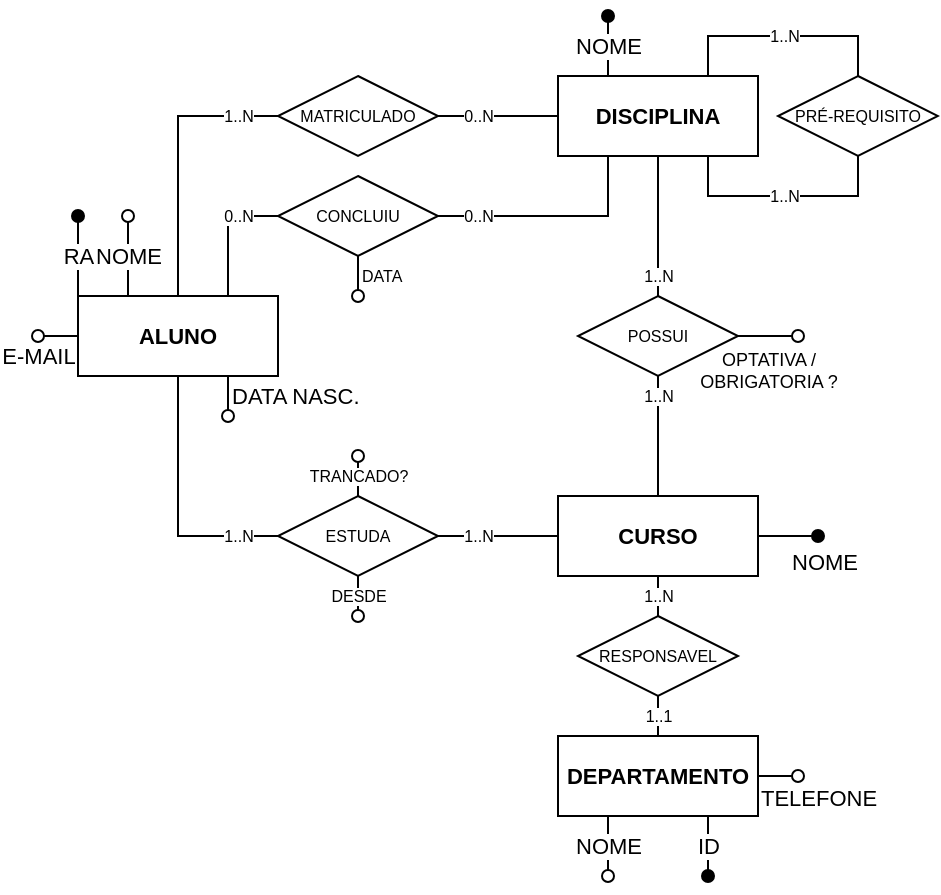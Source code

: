 <mxfile version="14.4.3" type="device"><diagram id="R2lEEEUBdFMjLlhIrx00" name="Page-1"><mxGraphModel dx="369" dy="330" grid="1" gridSize="10" guides="1" tooltips="1" connect="1" arrows="1" fold="1" page="1" pageScale="1" pageWidth="827" pageHeight="1169" math="0" shadow="0" extFonts="Permanent Marker^https://fonts.googleapis.com/css?family=Permanent+Marker"><root><mxCell id="0"/><mxCell id="1" parent="0"/><mxCell id="TCxpiuO03dk0bEDTnSSr-19" value="" style="group;shadow=0;" parent="1" vertex="1" connectable="0"><mxGeometry x="460" y="200" width="100" height="70" as="geometry"/></mxCell><mxCell id="TCxpiuO03dk0bEDTnSSr-8" value="NOME" style="edgeStyle=orthogonalEdgeStyle;rounded=0;comic=0;sketch=0;orthogonalLoop=1;jettySize=auto;html=1;exitX=0.25;exitY=0;exitDx=0;exitDy=0;shadow=0;endArrow=oval;endFill=1;fontSize=11;" parent="TCxpiuO03dk0bEDTnSSr-19" source="1Op3q9uCjG3li2Ltre65-4" edge="1"><mxGeometry relative="1" as="geometry"><mxPoint x="25" as="targetPoint"/></mxGeometry></mxCell><mxCell id="1Op3q9uCjG3li2Ltre65-4" value="&lt;b&gt;&lt;font style=&quot;font-size: 11px&quot;&gt;DISCIPLINA&lt;/font&gt;&lt;/b&gt;" style="whiteSpace=wrap;html=1;align=center;shadow=0;" parent="TCxpiuO03dk0bEDTnSSr-19" vertex="1"><mxGeometry y="30" width="100" height="40" as="geometry"/></mxCell><mxCell id="TCxpiuO03dk0bEDTnSSr-31" value="1..N" style="edgeStyle=orthogonalEdgeStyle;rounded=0;comic=0;sketch=0;orthogonalLoop=1;jettySize=auto;html=1;exitX=0;exitY=0.5;exitDx=0;exitDy=0;shadow=0;startFill=0;endArrow=none;endFill=0;fontSize=8;" parent="1" source="TCxpiuO03dk0bEDTnSSr-29" target="1Op3q9uCjG3li2Ltre65-1" edge="1"><mxGeometry x="-0.714" relative="1" as="geometry"><mxPoint as="offset"/></mxGeometry></mxCell><mxCell id="TCxpiuO03dk0bEDTnSSr-59" value="0..N" style="edgeStyle=orthogonalEdgeStyle;rounded=0;comic=0;sketch=0;orthogonalLoop=1;jettySize=auto;html=1;exitX=1;exitY=0.5;exitDx=0;exitDy=0;entryX=0;entryY=0.5;entryDx=0;entryDy=0;shadow=0;startFill=0;endArrow=none;endFill=0;fontSize=8;" parent="1" source="TCxpiuO03dk0bEDTnSSr-29" target="1Op3q9uCjG3li2Ltre65-4" edge="1"><mxGeometry x="-0.333" relative="1" as="geometry"><mxPoint as="offset"/></mxGeometry></mxCell><mxCell id="TCxpiuO03dk0bEDTnSSr-29" value="&lt;font style=&quot;font-size: 8px;&quot;&gt;MATRICULADO&lt;/font&gt;" style="shape=rhombus;perimeter=rhombusPerimeter;whiteSpace=wrap;html=1;align=center;rounded=0;shadow=0;glass=0;sketch=0;fontSize=8;" parent="1" vertex="1"><mxGeometry x="320" y="230" width="80" height="40" as="geometry"/></mxCell><mxCell id="TCxpiuO03dk0bEDTnSSr-34" value="&lt;font style=&quot;font-size: 8px&quot;&gt;1..N&lt;/font&gt;" style="edgeStyle=orthogonalEdgeStyle;rounded=0;comic=0;sketch=0;orthogonalLoop=1;jettySize=auto;html=1;exitX=1;exitY=0.5;exitDx=0;exitDy=0;entryX=0;entryY=0.5;entryDx=0;entryDy=0;shadow=0;startFill=0;endArrow=none;endFill=0;fontSize=8;labelPosition=center;verticalLabelPosition=middle;align=center;verticalAlign=middle;" parent="1" source="TCxpiuO03dk0bEDTnSSr-32" target="1Op3q9uCjG3li2Ltre65-3" edge="1"><mxGeometry x="-0.333" relative="1" as="geometry"><mxPoint as="offset"/></mxGeometry></mxCell><mxCell id="TCxpiuO03dk0bEDTnSSr-33" value="1..N" style="edgeStyle=orthogonalEdgeStyle;rounded=0;comic=0;sketch=0;orthogonalLoop=1;jettySize=auto;html=1;exitX=0.5;exitY=1;exitDx=0;exitDy=0;entryX=0;entryY=0.5;entryDx=0;entryDy=0;shadow=0;startFill=0;endArrow=none;endFill=0;fontSize=8;labelPosition=center;verticalLabelPosition=middle;align=center;verticalAlign=middle;" parent="1" source="1Op3q9uCjG3li2Ltre65-1" target="TCxpiuO03dk0bEDTnSSr-32" edge="1"><mxGeometry x="0.692" relative="1" as="geometry"><mxPoint as="offset"/></mxGeometry></mxCell><mxCell id="TCxpiuO03dk0bEDTnSSr-47" value="" style="group;shadow=0;" parent="1" vertex="1" connectable="0"><mxGeometry x="460" y="560" width="100" height="70" as="geometry"/></mxCell><mxCell id="TCxpiuO03dk0bEDTnSSr-9" value="NOME" style="edgeStyle=orthogonalEdgeStyle;rounded=0;comic=0;sketch=0;orthogonalLoop=1;jettySize=auto;html=1;exitX=0.25;exitY=1;exitDx=0;exitDy=0;shadow=0;endArrow=oval;endFill=0;fontSize=11;" parent="TCxpiuO03dk0bEDTnSSr-47" source="1Op3q9uCjG3li2Ltre65-2" edge="1"><mxGeometry y="-30" as="geometry"><mxPoint x="25" y="70" as="targetPoint"/></mxGeometry></mxCell><mxCell id="TCxpiuO03dk0bEDTnSSr-15" value="ID" style="edgeStyle=orthogonalEdgeStyle;rounded=0;comic=0;sketch=0;orthogonalLoop=1;jettySize=auto;html=1;exitX=0.75;exitY=1;exitDx=0;exitDy=0;shadow=0;endArrow=oval;endFill=1;fontSize=11;" parent="TCxpiuO03dk0bEDTnSSr-47" source="1Op3q9uCjG3li2Ltre65-2" edge="1"><mxGeometry y="-30" as="geometry"><mxPoint x="75" y="70" as="targetPoint"/></mxGeometry></mxCell><mxCell id="1Op3q9uCjG3li2Ltre65-2" value="&lt;font style=&quot;font-size: 11px&quot;&gt;&lt;b&gt;DEPARTAMENTO&lt;/b&gt;&lt;/font&gt;" style="whiteSpace=wrap;html=1;align=center;shadow=0;" parent="TCxpiuO03dk0bEDTnSSr-47" vertex="1"><mxGeometry width="100" height="40" as="geometry"/></mxCell><mxCell id="TCxpiuO03dk0bEDTnSSr-1" value="RA" style="edgeStyle=orthogonalEdgeStyle;rounded=0;orthogonalLoop=1;jettySize=auto;exitX=0;exitY=0;exitDx=0;exitDy=0;endArrow=oval;endFill=1;fixDash=1;snapToPoint=0;comic=0;noJump=0;shadow=0;sketch=0;html=1;labelPosition=center;verticalLabelPosition=middle;align=center;verticalAlign=middle;horizontal=1;fontSize=11;labelBorderColor=none;" parent="1" source="1Op3q9uCjG3li2Ltre65-1" edge="1"><mxGeometry x="200" y="300" as="geometry"><mxPoint x="220" y="300" as="targetPoint"/><Array as="points"><mxPoint x="220" y="300"/></Array></mxGeometry></mxCell><mxCell id="TCxpiuO03dk0bEDTnSSr-10" value="NOME" style="edgeStyle=orthogonalEdgeStyle;rounded=0;comic=0;sketch=0;orthogonalLoop=1;jettySize=auto;html=1;exitX=0.25;exitY=0;exitDx=0;exitDy=0;shadow=0;endArrow=oval;endFill=0;fontSize=11;" parent="1" source="1Op3q9uCjG3li2Ltre65-1" edge="1"><mxGeometry x="200" y="300" as="geometry"><mxPoint x="245" y="300" as="targetPoint"/></mxGeometry></mxCell><mxCell id="TCxpiuO03dk0bEDTnSSr-11" value="DATA NASC." style="edgeStyle=orthogonalEdgeStyle;rounded=0;comic=0;sketch=0;orthogonalLoop=1;jettySize=auto;html=1;exitX=0.75;exitY=1;exitDx=0;exitDy=0;shadow=0;endArrow=oval;endFill=0;fontSize=11;verticalAlign=middle;labelPosition=right;verticalLabelPosition=bottom;align=left;" parent="1" source="1Op3q9uCjG3li2Ltre65-1" edge="1"><mxGeometry x="200" y="300" as="geometry"><mxPoint x="295" y="400" as="targetPoint"/></mxGeometry></mxCell><mxCell id="TCxpiuO03dk0bEDTnSSr-14" value="E-MAIL" style="edgeStyle=orthogonalEdgeStyle;rounded=0;comic=0;sketch=0;orthogonalLoop=1;jettySize=auto;html=1;exitX=0;exitY=0.5;exitDx=0;exitDy=0;shadow=0;endArrow=oval;endFill=0;fontSize=11;labelPosition=center;verticalLabelPosition=middle;align=center;verticalAlign=middle;" parent="1" source="1Op3q9uCjG3li2Ltre65-1" edge="1"><mxGeometry as="geometry"><mxPoint x="200" y="360" as="targetPoint"/><mxPoint x="-10" y="10" as="offset"/></mxGeometry></mxCell><mxCell id="1Op3q9uCjG3li2Ltre65-1" value="&lt;b&gt;&lt;font style=&quot;font-size: 11px&quot;&gt;ALUNO&lt;/font&gt;&lt;/b&gt;" style="whiteSpace=wrap;html=1;align=center;shadow=0;rounded=0;glass=0;sketch=0;" parent="1" vertex="1"><mxGeometry x="220" y="340" width="100" height="40" as="geometry"/></mxCell><mxCell id="TCxpiuO03dk0bEDTnSSr-57" value="0..N" style="edgeStyle=orthogonalEdgeStyle;rounded=0;comic=0;sketch=0;orthogonalLoop=1;jettySize=auto;html=1;exitX=0;exitY=0.5;exitDx=0;exitDy=0;entryX=0.75;entryY=0;entryDx=0;entryDy=0;shadow=0;startFill=0;endArrow=none;endFill=0;fontSize=8;" parent="1" source="TCxpiuO03dk0bEDTnSSr-56" target="1Op3q9uCjG3li2Ltre65-1" edge="1"><mxGeometry x="-0.384" relative="1" as="geometry"><mxPoint as="offset"/></mxGeometry></mxCell><mxCell id="TCxpiuO03dk0bEDTnSSr-58" value="0..N" style="edgeStyle=orthogonalEdgeStyle;rounded=0;comic=0;sketch=0;orthogonalLoop=1;jettySize=auto;html=1;exitX=1;exitY=0.5;exitDx=0;exitDy=0;entryX=0.25;entryY=1;entryDx=0;entryDy=0;shadow=0;startFill=0;endArrow=none;endFill=0;fontSize=8;labelPosition=center;verticalLabelPosition=middle;align=center;verticalAlign=middle;" parent="1" source="TCxpiuO03dk0bEDTnSSr-56" target="1Op3q9uCjG3li2Ltre65-4" edge="1"><mxGeometry x="-0.652" relative="1" as="geometry"><mxPoint as="offset"/></mxGeometry></mxCell><mxCell id="TCxpiuO03dk0bEDTnSSr-65" value="1..N" style="edgeStyle=orthogonalEdgeStyle;rounded=0;comic=0;sketch=0;orthogonalLoop=1;jettySize=auto;html=1;exitX=0.5;exitY=0;exitDx=0;exitDy=0;entryX=0.5;entryY=1;entryDx=0;entryDy=0;shadow=0;startFill=0;endArrow=none;endFill=0;fontSize=8;" parent="1" source="TCxpiuO03dk0bEDTnSSr-64" target="1Op3q9uCjG3li2Ltre65-3" edge="1"><mxGeometry relative="1" as="geometry"><mxPoint as="offset"/></mxGeometry></mxCell><mxCell id="TCxpiuO03dk0bEDTnSSr-66" value="1..1" style="edgeStyle=orthogonalEdgeStyle;rounded=0;comic=0;sketch=0;orthogonalLoop=1;jettySize=auto;html=1;exitX=0.5;exitY=1;exitDx=0;exitDy=0;entryX=0.5;entryY=0;entryDx=0;entryDy=0;shadow=0;startFill=0;endArrow=none;endFill=0;fontSize=8;" parent="1" source="TCxpiuO03dk0bEDTnSSr-64" target="1Op3q9uCjG3li2Ltre65-2" edge="1"><mxGeometry relative="1" as="geometry"><mxPoint as="offset"/></mxGeometry></mxCell><mxCell id="TCxpiuO03dk0bEDTnSSr-64" value="RESPONSAVEL" style="shape=rhombus;perimeter=rhombusPerimeter;whiteSpace=wrap;html=1;align=center;rounded=0;shadow=0;glass=0;sketch=0;fontSize=8;" parent="1" vertex="1"><mxGeometry x="470" y="500" width="80" height="40" as="geometry"/></mxCell><mxCell id="TCxpiuO03dk0bEDTnSSr-69" value="1..N" style="edgeStyle=orthogonalEdgeStyle;rounded=0;comic=0;sketch=0;orthogonalLoop=1;jettySize=auto;html=1;exitX=0.5;exitY=1;exitDx=0;exitDy=0;entryX=0.5;entryY=0;entryDx=0;entryDy=0;shadow=0;startFill=0;endArrow=none;endFill=0;fontSize=8;" parent="1" source="TCxpiuO03dk0bEDTnSSr-67" target="1Op3q9uCjG3li2Ltre65-3" edge="1"><mxGeometry x="-0.667" relative="1" as="geometry"><mxPoint as="offset"/></mxGeometry></mxCell><mxCell id="TCxpiuO03dk0bEDTnSSr-68" value="1..N" style="edgeStyle=orthogonalEdgeStyle;rounded=0;comic=0;sketch=0;orthogonalLoop=1;jettySize=auto;html=1;exitX=0.5;exitY=1;exitDx=0;exitDy=0;entryX=0.5;entryY=0;entryDx=0;entryDy=0;shadow=0;startFill=0;endArrow=none;endFill=0;fontSize=8;" parent="1" source="1Op3q9uCjG3li2Ltre65-4" target="TCxpiuO03dk0bEDTnSSr-67" edge="1"><mxGeometry x="0.714" relative="1" as="geometry"><mxPoint as="offset"/></mxGeometry></mxCell><mxCell id="TCxpiuO03dk0bEDTnSSr-71" value="1..N" style="edgeStyle=orthogonalEdgeStyle;rounded=0;comic=0;sketch=0;orthogonalLoop=1;jettySize=auto;html=1;exitX=0.5;exitY=1;exitDx=0;exitDy=0;entryX=0.75;entryY=1;entryDx=0;entryDy=0;shadow=0;startFill=0;endArrow=none;endFill=0;fontSize=8;" parent="1" source="TCxpiuO03dk0bEDTnSSr-70" target="1Op3q9uCjG3li2Ltre65-4" edge="1"><mxGeometry relative="1" as="geometry"/></mxCell><mxCell id="TCxpiuO03dk0bEDTnSSr-72" value="1..N" style="edgeStyle=orthogonalEdgeStyle;rounded=0;comic=0;sketch=0;orthogonalLoop=1;jettySize=auto;html=1;exitX=0.5;exitY=0;exitDx=0;exitDy=0;entryX=0.75;entryY=0;entryDx=0;entryDy=0;shadow=0;startFill=0;endArrow=none;endFill=0;fontSize=8;" parent="1" source="TCxpiuO03dk0bEDTnSSr-70" target="1Op3q9uCjG3li2Ltre65-4" edge="1"><mxGeometry relative="1" as="geometry"/></mxCell><mxCell id="TCxpiuO03dk0bEDTnSSr-70" value="PRÉ-REQUISITO" style="shape=rhombus;perimeter=rhombusPerimeter;whiteSpace=wrap;html=1;align=center;rounded=0;shadow=0;glass=0;sketch=0;fontSize=8;" parent="1" vertex="1"><mxGeometry x="570" y="230" width="80" height="40" as="geometry"/></mxCell><mxCell id="TCxpiuO03dk0bEDTnSSr-73" style="edgeStyle=orthogonalEdgeStyle;rounded=0;comic=0;sketch=0;orthogonalLoop=1;jettySize=auto;html=1;exitX=0.5;exitY=1;exitDx=0;exitDy=0;shadow=0;startFill=0;endArrow=none;endFill=0;fontSize=8;" parent="1" source="TCxpiuO03dk0bEDTnSSr-70" target="TCxpiuO03dk0bEDTnSSr-70" edge="1"><mxGeometry relative="1" as="geometry"/></mxCell><mxCell id="TCxpiuO03dk0bEDTnSSr-75" value="" style="group;shadow=0;" parent="1" vertex="1" connectable="0"><mxGeometry x="460" y="440" width="130" height="40" as="geometry"/></mxCell><mxCell id="TCxpiuO03dk0bEDTnSSr-7" value="NOME" style="edgeStyle=orthogonalEdgeStyle;rounded=0;comic=0;sketch=0;orthogonalLoop=1;jettySize=auto;html=1;exitX=1;exitY=0.5;exitDx=0;exitDy=0;shadow=0;endArrow=oval;endFill=1;fontSize=11;fixDash=1;snapToPoint=0;bendable=1;noJump=0;verticalAlign=top;labelPosition=right;verticalLabelPosition=middle;align=left;" parent="TCxpiuO03dk0bEDTnSSr-75" source="1Op3q9uCjG3li2Ltre65-3" edge="1"><mxGeometry y="-30" as="geometry"><mxPoint x="130" y="20" as="targetPoint"/></mxGeometry></mxCell><mxCell id="1Op3q9uCjG3li2Ltre65-3" value="&lt;b&gt;&lt;font style=&quot;font-size: 11px&quot;&gt;CURSO&lt;/font&gt;&lt;/b&gt;" style="whiteSpace=wrap;html=1;align=center;movableLabel=0;fixDash=0;snapToPoint=0;shadow=0;" parent="TCxpiuO03dk0bEDTnSSr-75" vertex="1"><mxGeometry width="100" height="40" as="geometry"/></mxCell><mxCell id="TCxpiuO03dk0bEDTnSSr-77" value="" style="group;shadow=0;" parent="1" vertex="1" connectable="0"><mxGeometry x="470" y="340" width="110" height="40" as="geometry"/></mxCell><mxCell id="TCxpiuO03dk0bEDTnSSr-27" value="OPTATIVA /&lt;br style=&quot;font-size: 9px;&quot;&gt;OBRIGATORIA ?" style="edgeStyle=orthogonalEdgeStyle;rounded=0;comic=0;sketch=0;orthogonalLoop=1;jettySize=auto;html=1;exitX=1;exitY=0.5;exitDx=0;exitDy=0;shadow=0;startFill=0;endArrow=oval;endFill=0;fontSize=9;verticalAlign=top;" parent="TCxpiuO03dk0bEDTnSSr-77" source="TCxpiuO03dk0bEDTnSSr-67" edge="1"><mxGeometry relative="1" as="geometry"><mxPoint x="110" y="20.333" as="targetPoint"/><mxPoint x="80" y="20" as="sourcePoint"/></mxGeometry></mxCell><mxCell id="TCxpiuO03dk0bEDTnSSr-67" value="POSSUI" style="shape=rhombus;perimeter=rhombusPerimeter;whiteSpace=wrap;html=1;align=center;rounded=0;shadow=0;glass=0;sketch=0;fontSize=8;" parent="TCxpiuO03dk0bEDTnSSr-77" vertex="1"><mxGeometry width="80" height="40" as="geometry"/></mxCell><mxCell id="TCxpiuO03dk0bEDTnSSr-78" value="" style="group;shadow=0;" parent="1" vertex="1" connectable="0"><mxGeometry x="320" y="280" width="80" height="60" as="geometry"/></mxCell><mxCell id="TCxpiuO03dk0bEDTnSSr-60" value="DATA" style="edgeStyle=orthogonalEdgeStyle;rounded=0;comic=0;sketch=0;orthogonalLoop=1;jettySize=auto;html=1;exitX=0.5;exitY=1;exitDx=0;exitDy=0;shadow=0;startFill=0;endArrow=oval;endFill=0;fontSize=8;labelPosition=right;verticalLabelPosition=middle;align=left;verticalAlign=middle;" parent="TCxpiuO03dk0bEDTnSSr-78" source="TCxpiuO03dk0bEDTnSSr-56" edge="1"><mxGeometry relative="1" as="geometry"><mxPoint x="40" y="60" as="targetPoint"/></mxGeometry></mxCell><mxCell id="TCxpiuO03dk0bEDTnSSr-56" value="&lt;font style=&quot;font-size: 8px&quot;&gt;CONCLUIU&lt;/font&gt;" style="shape=rhombus;perimeter=rhombusPerimeter;whiteSpace=wrap;html=1;align=center;rounded=0;shadow=0;glass=0;sketch=0;fontSize=8;" parent="TCxpiuO03dk0bEDTnSSr-78" vertex="1"><mxGeometry width="80" height="40" as="geometry"/></mxCell><mxCell id="OMojkA55f56ME3XvUJTd-3" value="" style="group;shadow=0;" parent="1" vertex="1" connectable="0"><mxGeometry x="320" y="420" width="80" height="80" as="geometry"/></mxCell><mxCell id="OMojkA55f56ME3XvUJTd-2" value="TRANCADO?" style="edgeStyle=orthogonalEdgeStyle;rounded=0;orthogonalLoop=1;jettySize=auto;html=1;exitX=0.5;exitY=0;exitDx=0;exitDy=0;fontSize=8;endArrow=oval;endFill=0;shadow=0;labelBackgroundColor=#ffffff;" parent="OMojkA55f56ME3XvUJTd-3" source="TCxpiuO03dk0bEDTnSSr-32" edge="1"><mxGeometry relative="1" as="geometry"><mxPoint x="40" as="targetPoint"/></mxGeometry></mxCell><mxCell id="TCxpiuO03dk0bEDTnSSr-61" value="DESDE" style="edgeStyle=orthogonalEdgeStyle;rounded=0;comic=0;sketch=0;orthogonalLoop=1;jettySize=auto;html=1;exitX=0.5;exitY=1;exitDx=0;exitDy=0;shadow=0;startFill=0;endArrow=oval;endFill=0;fontSize=8;labelPosition=center;verticalLabelPosition=middle;align=center;verticalAlign=middle;" parent="OMojkA55f56ME3XvUJTd-3" source="TCxpiuO03dk0bEDTnSSr-32" edge="1"><mxGeometry x="-320" y="-450" as="geometry"><mxPoint x="40" y="80" as="targetPoint"/><mxPoint as="offset"/></mxGeometry></mxCell><mxCell id="TCxpiuO03dk0bEDTnSSr-32" value="ESTUDA" style="shape=rhombus;perimeter=rhombusPerimeter;whiteSpace=wrap;html=1;align=center;rounded=0;shadow=0;glass=0;sketch=0;fontSize=8;" parent="OMojkA55f56ME3XvUJTd-3" vertex="1"><mxGeometry y="20" width="80" height="40" as="geometry"/></mxCell><mxCell id="OMojkA55f56ME3XvUJTd-4" value="TELEFONE" style="edgeStyle=orthogonalEdgeStyle;rounded=0;orthogonalLoop=1;jettySize=auto;html=1;exitX=1;exitY=0.5;exitDx=0;exitDy=0;shadow=0;endArrow=oval;endFill=0;fontSize=11;" parent="1" source="1Op3q9uCjG3li2Ltre65-2" edge="1"><mxGeometry x="1" y="14" relative="1" as="geometry"><mxPoint x="580" y="580.31" as="targetPoint"/><mxPoint x="-4" y="10" as="offset"/></mxGeometry></mxCell></root></mxGraphModel></diagram></mxfile>